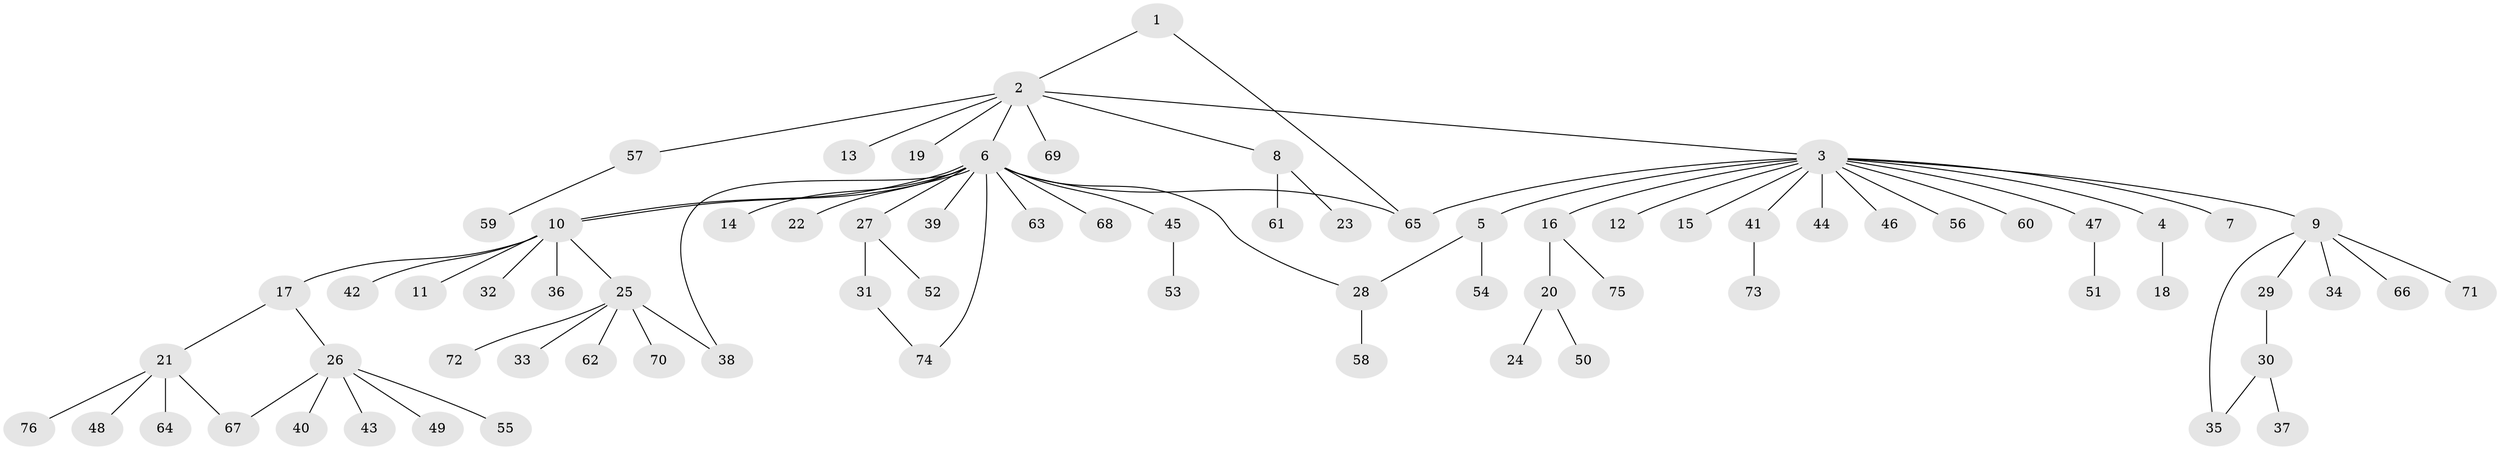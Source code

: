 // coarse degree distribution, {3: 0.05263157894736842, 6: 0.02631578947368421, 14: 0.02631578947368421, 1: 0.5789473684210527, 2: 0.23684210526315788, 8: 0.02631578947368421, 4: 0.05263157894736842}
// Generated by graph-tools (version 1.1) at 2025/50/03/04/25 22:50:32]
// undirected, 76 vertices, 83 edges
graph export_dot {
  node [color=gray90,style=filled];
  1;
  2;
  3;
  4;
  5;
  6;
  7;
  8;
  9;
  10;
  11;
  12;
  13;
  14;
  15;
  16;
  17;
  18;
  19;
  20;
  21;
  22;
  23;
  24;
  25;
  26;
  27;
  28;
  29;
  30;
  31;
  32;
  33;
  34;
  35;
  36;
  37;
  38;
  39;
  40;
  41;
  42;
  43;
  44;
  45;
  46;
  47;
  48;
  49;
  50;
  51;
  52;
  53;
  54;
  55;
  56;
  57;
  58;
  59;
  60;
  61;
  62;
  63;
  64;
  65;
  66;
  67;
  68;
  69;
  70;
  71;
  72;
  73;
  74;
  75;
  76;
  1 -- 2;
  1 -- 65;
  2 -- 3;
  2 -- 6;
  2 -- 8;
  2 -- 13;
  2 -- 19;
  2 -- 57;
  2 -- 69;
  3 -- 4;
  3 -- 5;
  3 -- 7;
  3 -- 9;
  3 -- 12;
  3 -- 15;
  3 -- 16;
  3 -- 41;
  3 -- 44;
  3 -- 46;
  3 -- 47;
  3 -- 56;
  3 -- 60;
  3 -- 65;
  4 -- 18;
  5 -- 28;
  5 -- 54;
  6 -- 10;
  6 -- 10;
  6 -- 14;
  6 -- 22;
  6 -- 27;
  6 -- 28;
  6 -- 38;
  6 -- 39;
  6 -- 45;
  6 -- 63;
  6 -- 65;
  6 -- 68;
  6 -- 74;
  8 -- 23;
  8 -- 61;
  9 -- 29;
  9 -- 34;
  9 -- 35;
  9 -- 66;
  9 -- 71;
  10 -- 11;
  10 -- 17;
  10 -- 25;
  10 -- 32;
  10 -- 36;
  10 -- 42;
  16 -- 20;
  16 -- 75;
  17 -- 21;
  17 -- 26;
  20 -- 24;
  20 -- 50;
  21 -- 48;
  21 -- 64;
  21 -- 67;
  21 -- 76;
  25 -- 33;
  25 -- 38;
  25 -- 62;
  25 -- 70;
  25 -- 72;
  26 -- 40;
  26 -- 43;
  26 -- 49;
  26 -- 55;
  26 -- 67;
  27 -- 31;
  27 -- 52;
  28 -- 58;
  29 -- 30;
  30 -- 35;
  30 -- 37;
  31 -- 74;
  41 -- 73;
  45 -- 53;
  47 -- 51;
  57 -- 59;
}
